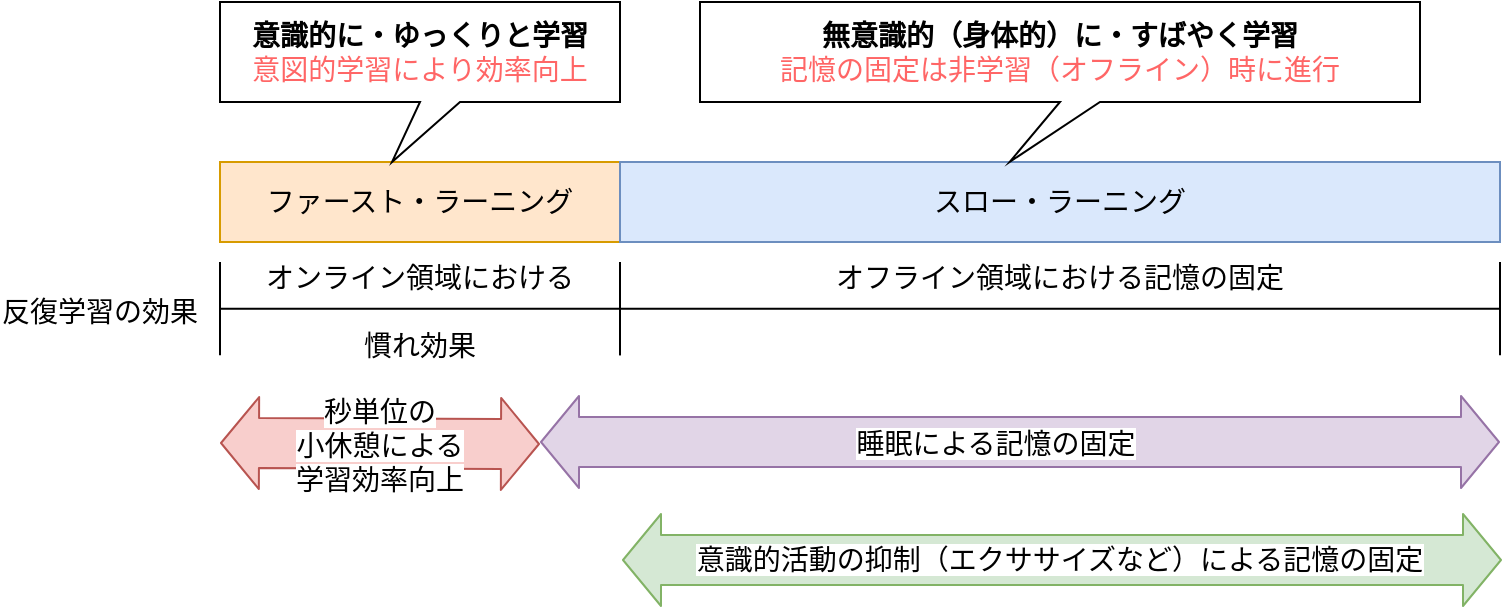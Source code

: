 <mxfile version="12.1.9" type="device" pages="1"><diagram id="W1w5i9CTUg57dd82Zu31" name="ページ1"><mxGraphModel dx="1338" dy="828" grid="1" gridSize="10" guides="1" tooltips="1" connect="1" arrows="1" fold="1" page="1" pageScale="1" pageWidth="827" pageHeight="1169" math="0" shadow="0"><root><mxCell id="0"/><mxCell id="1" parent="0"/><mxCell id="FMF9BrQH1PEbyVLxRe0B-1" value="ファースト・ラーニング" style="rounded=0;whiteSpace=wrap;html=1;fontSize=14;fillColor=#ffe6cc;strokeColor=#d79b00;" vertex="1" parent="1"><mxGeometry x="120" y="120" width="200" height="40" as="geometry"/></mxCell><mxCell id="FMF9BrQH1PEbyVLxRe0B-2" value="スロー・ラーニング" style="rounded=0;whiteSpace=wrap;html=1;fontSize=14;fillColor=#dae8fc;strokeColor=#6c8ebf;" vertex="1" parent="1"><mxGeometry x="320" y="120" width="440" height="40" as="geometry"/></mxCell><mxCell id="FMF9BrQH1PEbyVLxRe0B-3" value="反復学習の効果" style="text;html=1;strokeColor=none;fillColor=none;align=center;verticalAlign=middle;whiteSpace=wrap;rounded=0;fontSize=14;" vertex="1" parent="1"><mxGeometry x="10" y="185" width="100" height="20" as="geometry"/></mxCell><mxCell id="FMF9BrQH1PEbyVLxRe0B-4" value="オンライン領域における&lt;br&gt;&lt;br&gt;慣れ効果" style="verticalAlign=bottom;pointerEvents=1;dashed=0;shape=mxgraph.pid.piping.removable_spool;html=1;overflow=fill;fontSize=14;" vertex="1" parent="1"><mxGeometry x="120" y="170" width="200" height="70" as="geometry"/></mxCell><mxCell id="FMF9BrQH1PEbyVLxRe0B-5" value="オフライン領域における記憶の固定" style="verticalAlign=bottom;pointerEvents=1;dashed=0;shape=mxgraph.pid.piping.removable_spool;html=1;overflow=fill;fontSize=14;" vertex="1" parent="1"><mxGeometry x="320" y="170" width="440" height="70" as="geometry"/></mxCell><mxCell id="FMF9BrQH1PEbyVLxRe0B-7" value="" style="shape=flexArrow;endArrow=classic;startArrow=classic;html=1;fontSize=14;fillColor=#e1d5e7;strokeColor=#9673a6;width=25;" edge="1" parent="1"><mxGeometry width="50" height="50" relative="1" as="geometry"><mxPoint x="280" y="260" as="sourcePoint"/><mxPoint x="760" y="260" as="targetPoint"/></mxGeometry></mxCell><mxCell id="FMF9BrQH1PEbyVLxRe0B-9" value="&lt;span style=&quot;white-space: nowrap; background-color: rgb(255, 255, 255);&quot;&gt;睡眠による記憶の固定&lt;/span&gt;" style="text;html=1;strokeColor=none;fillColor=none;align=center;verticalAlign=middle;whiteSpace=wrap;rounded=0;fontSize=14;" vertex="1" parent="1"><mxGeometry x="413" y="251" width="190" height="20" as="geometry"/></mxCell><mxCell id="FMF9BrQH1PEbyVLxRe0B-11" value="" style="shape=flexArrow;endArrow=classic;startArrow=classic;html=1;fontSize=14;fillColor=#d5e8d4;strokeColor=#82b366;width=25;" edge="1" parent="1"><mxGeometry width="50" height="50" relative="1" as="geometry"><mxPoint x="321" y="319" as="sourcePoint"/><mxPoint x="761" y="319" as="targetPoint"/></mxGeometry></mxCell><mxCell id="FMF9BrQH1PEbyVLxRe0B-12" value="&lt;span style=&quot;text-align: right ; white-space: nowrap ; background-color: rgb(255 , 255 , 255)&quot;&gt;意識的活動の抑制（エクササイズなど）による記憶の固定&lt;/span&gt;" style="text;html=1;strokeColor=none;fillColor=none;align=center;verticalAlign=middle;whiteSpace=wrap;rounded=0;fontSize=14;" vertex="1" parent="1"><mxGeometry x="327" y="309" width="426" height="20" as="geometry"/></mxCell><mxCell id="FMF9BrQH1PEbyVLxRe0B-14" value="&lt;b&gt;意識的に・ゆっくりと学習&lt;/b&gt;&lt;br&gt;&lt;font color=&quot;#ff6666&quot;&gt;意図的学習により効率向上&lt;/font&gt;" style="shape=callout;whiteSpace=wrap;html=1;perimeter=calloutPerimeter;fillColor=none;fontSize=14;align=center;position2=0.43;" vertex="1" parent="1"><mxGeometry x="120" y="40" width="200" height="80" as="geometry"/></mxCell><mxCell id="FMF9BrQH1PEbyVLxRe0B-15" value="&lt;b&gt;無意識的（身体的）に・すばやく学習&lt;/b&gt;&lt;br&gt;&lt;font color=&quot;#ff6666&quot;&gt;記憶の固定は非学習（オフライン）時に進行&lt;/font&gt;" style="shape=callout;whiteSpace=wrap;html=1;perimeter=calloutPerimeter;fillColor=none;fontSize=14;align=center;position2=0.43;" vertex="1" parent="1"><mxGeometry x="360" y="40" width="360" height="80" as="geometry"/></mxCell><mxCell id="FMF9BrQH1PEbyVLxRe0B-16" value="" style="shape=flexArrow;endArrow=classic;startArrow=classic;html=1;fontSize=14;fillColor=#f8cecc;strokeColor=#b85450;width=25;" edge="1" parent="1"><mxGeometry width="50" height="50" relative="1" as="geometry"><mxPoint x="120" y="260.5" as="sourcePoint"/><mxPoint x="280" y="261" as="targetPoint"/></mxGeometry></mxCell><mxCell id="FMF9BrQH1PEbyVLxRe0B-20" value="&lt;div&gt;&lt;span style=&quot;background-color: rgb(255 , 255 , 255)&quot;&gt;秒単位の&lt;/span&gt;&lt;/div&gt;&lt;div&gt;&lt;span style=&quot;background-color: rgb(255 , 255 , 255)&quot;&gt;小休憩による&lt;/span&gt;&lt;/div&gt;&lt;div&gt;&lt;span style=&quot;background-color: rgb(255 , 255 , 255)&quot;&gt;学習効率&lt;/span&gt;&lt;span style=&quot;background-color: rgb(255 , 255 , 255)&quot;&gt;向上&lt;/span&gt;&lt;/div&gt;" style="text;html=1;strokeColor=none;fillColor=none;align=center;verticalAlign=middle;whiteSpace=wrap;rounded=0;fontSize=14;" vertex="1" parent="1"><mxGeometry x="140" y="231" width="120" height="61" as="geometry"/></mxCell></root></mxGraphModel></diagram></mxfile>